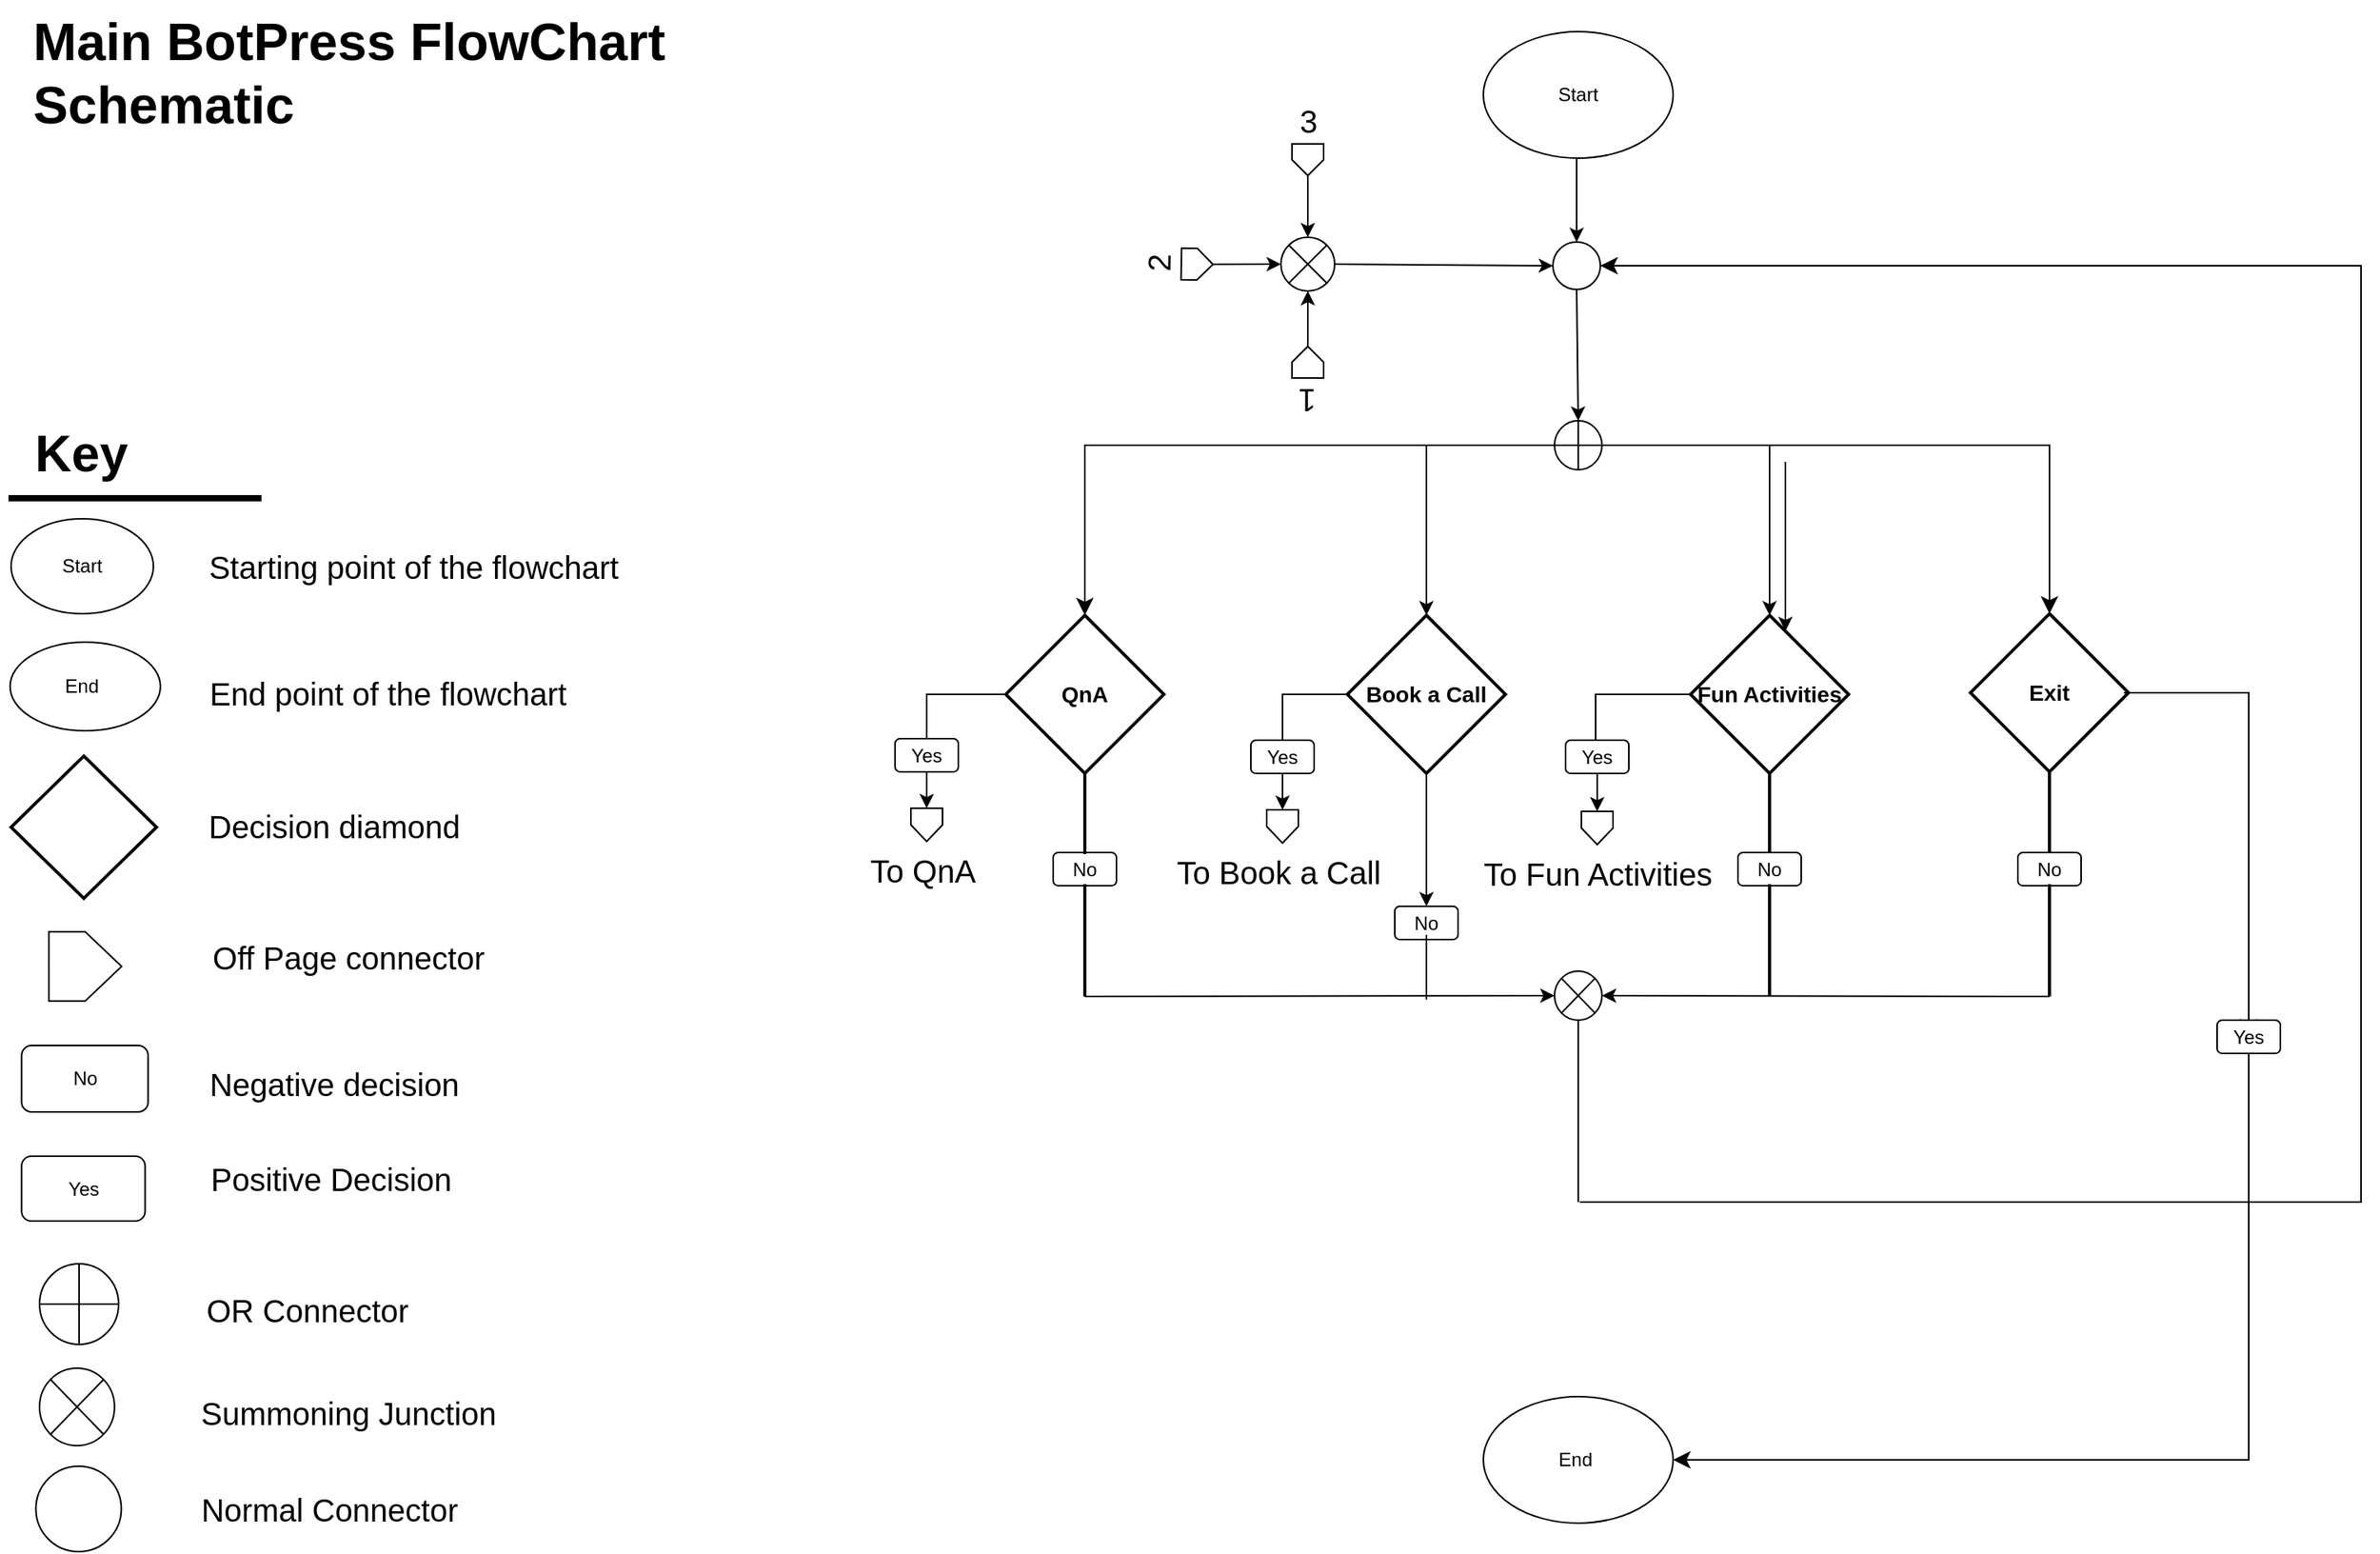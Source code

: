 <mxfile version="24.6.4" type="device">
  <diagram id="C5RBs43oDa-KdzZeNtuy" name="Page-1">
    <mxGraphModel dx="2261" dy="839" grid="1" gridSize="10" guides="1" tooltips="1" connect="1" arrows="1" fold="1" page="1" pageScale="1" pageWidth="827" pageHeight="1169" math="0" shadow="0">
      <root>
        <mxCell id="WIyWlLk6GJQsqaUBKTNV-0" />
        <mxCell id="WIyWlLk6GJQsqaUBKTNV-1" parent="WIyWlLk6GJQsqaUBKTNV-0" />
        <mxCell id="yUwyfiaK7U5Z7CPqH2BY-1" value="Start" style="ellipse;whiteSpace=wrap;html=1;" parent="WIyWlLk6GJQsqaUBKTNV-1" vertex="1">
          <mxGeometry x="119" y="45" width="120" height="80" as="geometry" />
        </mxCell>
        <mxCell id="yUwyfiaK7U5Z7CPqH2BY-13" value="QnA" style="strokeWidth=2;html=1;shape=mxgraph.flowchart.decision;whiteSpace=wrap;fontSize=14;horizontal=1;labelBackgroundColor=none;fontStyle=1" parent="WIyWlLk6GJQsqaUBKTNV-1" vertex="1">
          <mxGeometry x="-183" y="414" width="100" height="100" as="geometry" />
        </mxCell>
        <mxCell id="nwwSrx5HGY1ErbQ8Txnz-1" style="edgeStyle=orthogonalEdgeStyle;rounded=0;orthogonalLoop=1;jettySize=auto;html=1;exitX=0.5;exitY=1;exitDx=0;exitDy=0;exitPerimeter=0;entryX=0.5;entryY=0;entryDx=0;entryDy=0;" edge="1" parent="WIyWlLk6GJQsqaUBKTNV-1" source="yUwyfiaK7U5Z7CPqH2BY-14" target="yUwyfiaK7U5Z7CPqH2BY-36">
          <mxGeometry relative="1" as="geometry" />
        </mxCell>
        <mxCell id="yUwyfiaK7U5Z7CPqH2BY-14" value="Book a Call" style="strokeWidth=2;html=1;shape=mxgraph.flowchart.decision;whiteSpace=wrap;fontSize=14;horizontal=1;labelBackgroundColor=none;fontStyle=1" parent="WIyWlLk6GJQsqaUBKTNV-1" vertex="1">
          <mxGeometry x="33" y="414" width="100" height="100" as="geometry" />
        </mxCell>
        <mxCell id="yUwyfiaK7U5Z7CPqH2BY-15" value="Fun Activities" style="strokeWidth=2;html=1;shape=mxgraph.flowchart.decision;whiteSpace=wrap;fontSize=14;horizontal=1;labelBackgroundColor=none;fontStyle=1" parent="WIyWlLk6GJQsqaUBKTNV-1" vertex="1">
          <mxGeometry x="250" y="414" width="100" height="100" as="geometry" />
        </mxCell>
        <mxCell id="yUwyfiaK7U5Z7CPqH2BY-21" value="" style="verticalLabelPosition=bottom;verticalAlign=top;html=1;shape=mxgraph.flowchart.summing_function;" parent="WIyWlLk6GJQsqaUBKTNV-1" vertex="1">
          <mxGeometry x="164" y="291" width="30" height="31" as="geometry" />
        </mxCell>
        <mxCell id="yUwyfiaK7U5Z7CPqH2BY-23" value="" style="edgeStyle=segmentEdgeStyle;endArrow=classic;html=1;curved=0;rounded=0;endSize=8;startSize=8;exitX=1;exitY=0.5;exitDx=0;exitDy=0;exitPerimeter=0;entryX=0.5;entryY=0;entryDx=0;entryDy=0;entryPerimeter=0;" parent="WIyWlLk6GJQsqaUBKTNV-1" source="yUwyfiaK7U5Z7CPqH2BY-21" target="yUwyfiaK7U5Z7CPqH2BY-78" edge="1">
          <mxGeometry width="50" height="50" relative="1" as="geometry">
            <mxPoint x="165" y="421" as="sourcePoint" />
            <mxPoint x="445" y="391" as="targetPoint" />
          </mxGeometry>
        </mxCell>
        <mxCell id="yUwyfiaK7U5Z7CPqH2BY-25" value="" style="endArrow=classic;html=1;rounded=0;entryX=0.5;entryY=0;entryDx=0;entryDy=0;entryPerimeter=0;" parent="WIyWlLk6GJQsqaUBKTNV-1" target="yUwyfiaK7U5Z7CPqH2BY-14" edge="1">
          <mxGeometry width="50" height="50" relative="1" as="geometry">
            <mxPoint x="83" y="307" as="sourcePoint" />
            <mxPoint x="82" y="387" as="targetPoint" />
          </mxGeometry>
        </mxCell>
        <mxCell id="yUwyfiaK7U5Z7CPqH2BY-26" value="" style="endArrow=classic;html=1;rounded=0;entryX=0.5;entryY=0;entryDx=0;entryDy=0;entryPerimeter=0;" parent="WIyWlLk6GJQsqaUBKTNV-1" target="yUwyfiaK7U5Z7CPqH2BY-15" edge="1">
          <mxGeometry width="50" height="50" relative="1" as="geometry">
            <mxPoint x="300" y="307" as="sourcePoint" />
            <mxPoint x="300" y="387" as="targetPoint" />
          </mxGeometry>
        </mxCell>
        <mxCell id="yUwyfiaK7U5Z7CPqH2BY-27" value="" style="verticalLabelPosition=bottom;verticalAlign=top;html=1;shape=mxgraph.flowchart.or;" parent="WIyWlLk6GJQsqaUBKTNV-1" vertex="1">
          <mxGeometry x="164" y="639" width="30" height="31" as="geometry" />
        </mxCell>
        <mxCell id="yUwyfiaK7U5Z7CPqH2BY-32" value="" style="endArrow=classic;html=1;rounded=0;entryX=0;entryY=0.5;entryDx=0;entryDy=0;entryPerimeter=0;exitX=1;exitY=0.5;exitDx=0;exitDy=0;exitPerimeter=0;" parent="WIyWlLk6GJQsqaUBKTNV-1" source="yUwyfiaK7U5Z7CPqH2BY-45" target="yUwyfiaK7U5Z7CPqH2BY-27" edge="1">
          <mxGeometry width="50" height="50" relative="1" as="geometry">
            <mxPoint x="-75" y="654" as="sourcePoint" />
            <mxPoint x="215" y="414" as="targetPoint" />
          </mxGeometry>
        </mxCell>
        <mxCell id="yUwyfiaK7U5Z7CPqH2BY-33" value="" style="endArrow=classic;html=1;rounded=0;entryX=1;entryY=0.5;entryDx=0;entryDy=0;entryPerimeter=0;exitX=1;exitY=0.5;exitDx=0;exitDy=0;exitPerimeter=0;" parent="WIyWlLk6GJQsqaUBKTNV-1" source="yUwyfiaK7U5Z7CPqH2BY-46" target="yUwyfiaK7U5Z7CPqH2BY-27" edge="1">
          <mxGeometry width="50" height="50" relative="1" as="geometry">
            <mxPoint x="445" y="654" as="sourcePoint" />
            <mxPoint x="215" y="414" as="targetPoint" />
          </mxGeometry>
        </mxCell>
        <mxCell id="yUwyfiaK7U5Z7CPqH2BY-34" value="No" style="rounded=1;whiteSpace=wrap;html=1;" parent="WIyWlLk6GJQsqaUBKTNV-1" vertex="1">
          <mxGeometry x="457" y="564" width="40" height="21" as="geometry" />
        </mxCell>
        <mxCell id="yUwyfiaK7U5Z7CPqH2BY-35" value="No" style="rounded=1;whiteSpace=wrap;html=1;" parent="WIyWlLk6GJQsqaUBKTNV-1" vertex="1">
          <mxGeometry x="280" y="564" width="40" height="21" as="geometry" />
        </mxCell>
        <mxCell id="yUwyfiaK7U5Z7CPqH2BY-36" value="No" style="rounded=1;whiteSpace=wrap;html=1;" parent="WIyWlLk6GJQsqaUBKTNV-1" vertex="1">
          <mxGeometry x="63" y="598" width="40" height="21" as="geometry" />
        </mxCell>
        <mxCell id="yUwyfiaK7U5Z7CPqH2BY-37" value="No" style="rounded=1;whiteSpace=wrap;html=1;" parent="WIyWlLk6GJQsqaUBKTNV-1" vertex="1">
          <mxGeometry x="-153" y="564" width="40" height="21" as="geometry" />
        </mxCell>
        <mxCell id="yUwyfiaK7U5Z7CPqH2BY-40" value="" style="line;strokeWidth=2;direction=south;html=1;" parent="WIyWlLk6GJQsqaUBKTNV-1" vertex="1">
          <mxGeometry x="-138" y="514" width="10" height="51" as="geometry" />
        </mxCell>
        <mxCell id="yUwyfiaK7U5Z7CPqH2BY-41" value="" style="line;strokeWidth=2;direction=south;html=1;" parent="WIyWlLk6GJQsqaUBKTNV-1" vertex="1">
          <mxGeometry x="472" y="513" width="10" height="51" as="geometry" />
        </mxCell>
        <mxCell id="yUwyfiaK7U5Z7CPqH2BY-42" value="" style="line;strokeWidth=2;direction=south;html=1;" parent="WIyWlLk6GJQsqaUBKTNV-1" vertex="1">
          <mxGeometry x="295" y="513" width="10" height="51" as="geometry" />
        </mxCell>
        <mxCell id="yUwyfiaK7U5Z7CPqH2BY-45" value="" style="line;strokeWidth=2;direction=south;html=1;" parent="WIyWlLk6GJQsqaUBKTNV-1" vertex="1">
          <mxGeometry x="-138" y="584" width="10" height="71" as="geometry" />
        </mxCell>
        <mxCell id="yUwyfiaK7U5Z7CPqH2BY-46" value="" style="line;strokeWidth=2;direction=south;html=1;" parent="WIyWlLk6GJQsqaUBKTNV-1" vertex="1">
          <mxGeometry x="472" y="584" width="10" height="71" as="geometry" />
        </mxCell>
        <mxCell id="yUwyfiaK7U5Z7CPqH2BY-47" value="" style="line;strokeWidth=2;direction=south;html=1;" parent="WIyWlLk6GJQsqaUBKTNV-1" vertex="1">
          <mxGeometry x="295" y="584" width="10" height="71" as="geometry" />
        </mxCell>
        <mxCell id="yUwyfiaK7U5Z7CPqH2BY-49" value="" style="verticalLabelPosition=bottom;verticalAlign=top;html=1;shape=mxgraph.flowchart.on-page_reference;" parent="WIyWlLk6GJQsqaUBKTNV-1" vertex="1">
          <mxGeometry x="163" y="178" width="30" height="30" as="geometry" />
        </mxCell>
        <mxCell id="yUwyfiaK7U5Z7CPqH2BY-51" value="" style="endArrow=classic;html=1;rounded=0;entryX=0.5;entryY=0;entryDx=0;entryDy=0;entryPerimeter=0;exitX=0.5;exitY=1;exitDx=0;exitDy=0;exitPerimeter=0;" parent="WIyWlLk6GJQsqaUBKTNV-1" source="yUwyfiaK7U5Z7CPqH2BY-49" target="yUwyfiaK7U5Z7CPqH2BY-21" edge="1">
          <mxGeometry width="50" height="50" relative="1" as="geometry">
            <mxPoint x="158" y="250" as="sourcePoint" />
            <mxPoint x="208" y="200" as="targetPoint" />
          </mxGeometry>
        </mxCell>
        <mxCell id="yUwyfiaK7U5Z7CPqH2BY-52" value="" style="endArrow=classic;html=1;rounded=0;exitX=0.5;exitY=1;exitDx=0;exitDy=0;entryX=0.5;entryY=0;entryDx=0;entryDy=0;entryPerimeter=0;" parent="WIyWlLk6GJQsqaUBKTNV-1" target="yUwyfiaK7U5Z7CPqH2BY-49" edge="1">
          <mxGeometry width="50" height="50" relative="1" as="geometry">
            <mxPoint x="178" y="125" as="sourcePoint" />
            <mxPoint x="208" y="200" as="targetPoint" />
          </mxGeometry>
        </mxCell>
        <mxCell id="yUwyfiaK7U5Z7CPqH2BY-57" value="" style="edgeStyle=elbowEdgeStyle;elbow=horizontal;endArrow=classic;html=1;curved=0;rounded=0;endSize=8;startSize=8;entryX=1;entryY=0.5;entryDx=0;entryDy=0;entryPerimeter=0;" parent="WIyWlLk6GJQsqaUBKTNV-1" edge="1">
          <mxGeometry width="50" height="50" relative="1" as="geometry">
            <mxPoint x="180" y="785" as="sourcePoint" />
            <mxPoint x="193" y="193" as="targetPoint" />
            <Array as="points">
              <mxPoint x="674" y="389.5" />
            </Array>
          </mxGeometry>
        </mxCell>
        <mxCell id="yUwyfiaK7U5Z7CPqH2BY-65" value="1" style="verticalLabelPosition=top;verticalAlign=bottom;html=1;shape=offPageConnector;rounded=0;size=0.5;rotation=-180;fontSize=20;labelPosition=center;align=center;" parent="WIyWlLk6GJQsqaUBKTNV-1" vertex="1">
          <mxGeometry x="-2" y="244" width="20" height="20" as="geometry" />
        </mxCell>
        <mxCell id="yUwyfiaK7U5Z7CPqH2BY-58" value="" style="verticalLabelPosition=bottom;verticalAlign=top;html=1;shape=mxgraph.flowchart.or;" parent="WIyWlLk6GJQsqaUBKTNV-1" vertex="1">
          <mxGeometry x="-9" y="175" width="34" height="34" as="geometry" />
        </mxCell>
        <mxCell id="yUwyfiaK7U5Z7CPqH2BY-68" value="3" style="verticalLabelPosition=top;verticalAlign=bottom;html=1;shape=offPageConnector;rounded=0;size=0.5;rotation=0;fontSize=20;labelPosition=center;align=center;" parent="WIyWlLk6GJQsqaUBKTNV-1" vertex="1">
          <mxGeometry x="-2" y="116" width="20" height="20" as="geometry" />
        </mxCell>
        <mxCell id="yUwyfiaK7U5Z7CPqH2BY-69" value="2" style="verticalLabelPosition=top;verticalAlign=bottom;html=1;shape=offPageConnector;rounded=0;size=0.5;rotation=-89;fontSize=20;labelPosition=center;align=center;" parent="WIyWlLk6GJQsqaUBKTNV-1" vertex="1">
          <mxGeometry x="-72" y="182" width="20" height="20" as="geometry" />
        </mxCell>
        <mxCell id="yUwyfiaK7U5Z7CPqH2BY-70" value="" style="endArrow=classic;html=1;rounded=0;exitX=1;exitY=0.5;exitDx=0;exitDy=0;exitPerimeter=0;entryX=0;entryY=0.5;entryDx=0;entryDy=0;entryPerimeter=0;" parent="WIyWlLk6GJQsqaUBKTNV-1" source="yUwyfiaK7U5Z7CPqH2BY-58" target="yUwyfiaK7U5Z7CPqH2BY-49" edge="1">
          <mxGeometry width="50" height="50" relative="1" as="geometry">
            <mxPoint x="158" y="410" as="sourcePoint" />
            <mxPoint x="208" y="360" as="targetPoint" />
          </mxGeometry>
        </mxCell>
        <mxCell id="yUwyfiaK7U5Z7CPqH2BY-71" value="" style="edgeStyle=segmentEdgeStyle;endArrow=classic;html=1;curved=0;rounded=0;endSize=8;startSize=8;exitX=0;exitY=0.5;exitDx=0;exitDy=0;exitPerimeter=0;entryX=0.5;entryY=0;entryDx=0;entryDy=0;entryPerimeter=0;" parent="WIyWlLk6GJQsqaUBKTNV-1" source="yUwyfiaK7U5Z7CPqH2BY-21" target="yUwyfiaK7U5Z7CPqH2BY-13" edge="1">
          <mxGeometry width="50" height="50" relative="1" as="geometry">
            <mxPoint x="155" y="471" as="sourcePoint" />
            <mxPoint x="205" y="421" as="targetPoint" />
          </mxGeometry>
        </mxCell>
        <mxCell id="yUwyfiaK7U5Z7CPqH2BY-72" value="To Fun Activities" style="verticalLabelPosition=bottom;verticalAlign=top;html=1;shape=offPageConnector;rounded=0;size=0.5;rotation=0;fontSize=20;" parent="WIyWlLk6GJQsqaUBKTNV-1" vertex="1">
          <mxGeometry x="181" y="538" width="20" height="21" as="geometry" />
        </mxCell>
        <mxCell id="yUwyfiaK7U5Z7CPqH2BY-73" value="To Book a Call&amp;nbsp;" style="verticalLabelPosition=bottom;verticalAlign=top;html=1;shape=offPageConnector;rounded=0;size=0.5;rotation=0;fontSize=20;" parent="WIyWlLk6GJQsqaUBKTNV-1" vertex="1">
          <mxGeometry x="-18" y="537" width="20" height="21" as="geometry" />
        </mxCell>
        <mxCell id="yUwyfiaK7U5Z7CPqH2BY-74" value="To QnA&amp;nbsp;" style="verticalLabelPosition=bottom;verticalAlign=top;html=1;shape=offPageConnector;rounded=0;size=0.5;rotation=0;fontSize=20;" parent="WIyWlLk6GJQsqaUBKTNV-1" vertex="1">
          <mxGeometry x="-243" y="536" width="20" height="21" as="geometry" />
        </mxCell>
        <mxCell id="yUwyfiaK7U5Z7CPqH2BY-78" value="Exit" style="strokeWidth=2;html=1;shape=mxgraph.flowchart.decision;whiteSpace=wrap;fontSize=14;horizontal=1;labelBackgroundColor=none;fontStyle=1" parent="WIyWlLk6GJQsqaUBKTNV-1" vertex="1">
          <mxGeometry x="427" y="413" width="100" height="100" as="geometry" />
        </mxCell>
        <mxCell id="yUwyfiaK7U5Z7CPqH2BY-79" value="" style="endArrow=classic;html=1;rounded=0;exitX=0.5;exitY=1;exitDx=0;exitDy=0;entryX=0.5;entryY=0;entryDx=0;entryDy=0;entryPerimeter=0;" parent="WIyWlLk6GJQsqaUBKTNV-1" source="yUwyfiaK7U5Z7CPqH2BY-68" target="yUwyfiaK7U5Z7CPqH2BY-58" edge="1">
          <mxGeometry width="50" height="50" relative="1" as="geometry">
            <mxPoint x="158" y="400" as="sourcePoint" />
            <mxPoint x="208" y="350" as="targetPoint" />
          </mxGeometry>
        </mxCell>
        <mxCell id="yUwyfiaK7U5Z7CPqH2BY-80" value="" style="endArrow=classic;html=1;rounded=0;exitX=0.5;exitY=1;exitDx=0;exitDy=0;entryX=0.5;entryY=1;entryDx=0;entryDy=0;entryPerimeter=0;" parent="WIyWlLk6GJQsqaUBKTNV-1" source="yUwyfiaK7U5Z7CPqH2BY-65" target="yUwyfiaK7U5Z7CPqH2BY-58" edge="1">
          <mxGeometry width="50" height="50" relative="1" as="geometry">
            <mxPoint x="18" y="146" as="sourcePoint" />
            <mxPoint x="18" y="185" as="targetPoint" />
          </mxGeometry>
        </mxCell>
        <mxCell id="yUwyfiaK7U5Z7CPqH2BY-81" value="" style="endArrow=classic;html=1;rounded=0;exitX=0.5;exitY=1;exitDx=0;exitDy=0;entryX=0;entryY=0.5;entryDx=0;entryDy=0;entryPerimeter=0;" parent="WIyWlLk6GJQsqaUBKTNV-1" source="yUwyfiaK7U5Z7CPqH2BY-69" target="yUwyfiaK7U5Z7CPqH2BY-58" edge="1">
          <mxGeometry width="50" height="50" relative="1" as="geometry">
            <mxPoint x="28" y="156" as="sourcePoint" />
            <mxPoint x="8" y="210" as="targetPoint" />
          </mxGeometry>
        </mxCell>
        <mxCell id="yUwyfiaK7U5Z7CPqH2BY-82" value="Yes" style="rounded=1;whiteSpace=wrap;html=1;" parent="WIyWlLk6GJQsqaUBKTNV-1" vertex="1">
          <mxGeometry x="-253" y="492" width="40" height="21" as="geometry" />
        </mxCell>
        <mxCell id="yUwyfiaK7U5Z7CPqH2BY-83" value="Yes" style="rounded=1;whiteSpace=wrap;html=1;" parent="WIyWlLk6GJQsqaUBKTNV-1" vertex="1">
          <mxGeometry x="-28" y="493" width="40" height="21" as="geometry" />
        </mxCell>
        <mxCell id="yUwyfiaK7U5Z7CPqH2BY-84" value="Yes" style="rounded=1;whiteSpace=wrap;html=1;" parent="WIyWlLk6GJQsqaUBKTNV-1" vertex="1">
          <mxGeometry x="171" y="493" width="40" height="21" as="geometry" />
        </mxCell>
        <mxCell id="yUwyfiaK7U5Z7CPqH2BY-91" value="" style="endArrow=none;html=1;rounded=0;entryX=0.5;entryY=1;entryDx=0;entryDy=0;entryPerimeter=0;" parent="WIyWlLk6GJQsqaUBKTNV-1" target="yUwyfiaK7U5Z7CPqH2BY-27" edge="1">
          <mxGeometry width="50" height="50" relative="1" as="geometry">
            <mxPoint x="179" y="785" as="sourcePoint" />
            <mxPoint x="178" y="655.0" as="targetPoint" />
          </mxGeometry>
        </mxCell>
        <mxCell id="yUwyfiaK7U5Z7CPqH2BY-92" value="" style="endArrow=classic;html=1;rounded=0;exitX=0.5;exitY=1;exitDx=0;exitDy=0;entryX=0.5;entryY=0;entryDx=0;entryDy=0;" parent="WIyWlLk6GJQsqaUBKTNV-1" source="yUwyfiaK7U5Z7CPqH2BY-82" target="yUwyfiaK7U5Z7CPqH2BY-74" edge="1">
          <mxGeometry width="50" height="50" relative="1" as="geometry">
            <mxPoint x="-83" y="485" as="sourcePoint" />
            <mxPoint x="-33" y="435" as="targetPoint" />
          </mxGeometry>
        </mxCell>
        <mxCell id="yUwyfiaK7U5Z7CPqH2BY-93" value="" style="endArrow=classic;html=1;rounded=0;exitX=0.5;exitY=1;exitDx=0;exitDy=0;entryX=0.5;entryY=0;entryDx=0;entryDy=0;" parent="WIyWlLk6GJQsqaUBKTNV-1" source="yUwyfiaK7U5Z7CPqH2BY-83" target="yUwyfiaK7U5Z7CPqH2BY-73" edge="1">
          <mxGeometry width="50" height="50" relative="1" as="geometry">
            <mxPoint x="-56" y="485" as="sourcePoint" />
            <mxPoint x="-6" y="435" as="targetPoint" />
          </mxGeometry>
        </mxCell>
        <mxCell id="yUwyfiaK7U5Z7CPqH2BY-94" value="" style="endArrow=classic;html=1;rounded=0;exitX=0.5;exitY=1;exitDx=0;exitDy=0;entryX=0.5;entryY=0;entryDx=0;entryDy=0;" parent="WIyWlLk6GJQsqaUBKTNV-1" source="yUwyfiaK7U5Z7CPqH2BY-84" target="yUwyfiaK7U5Z7CPqH2BY-72" edge="1">
          <mxGeometry width="50" height="50" relative="1" as="geometry">
            <mxPoint x="-56" y="485" as="sourcePoint" />
            <mxPoint x="-6" y="435" as="targetPoint" />
          </mxGeometry>
        </mxCell>
        <mxCell id="yUwyfiaK7U5Z7CPqH2BY-97" value="End&amp;nbsp;" style="ellipse;whiteSpace=wrap;html=1;" parent="WIyWlLk6GJQsqaUBKTNV-1" vertex="1">
          <mxGeometry x="119" y="908" width="120" height="80" as="geometry" />
        </mxCell>
        <mxCell id="yUwyfiaK7U5Z7CPqH2BY-101" value="" style="edgeStyle=elbowEdgeStyle;elbow=horizontal;endArrow=classic;html=1;curved=0;rounded=0;endSize=8;startSize=8;exitX=1;exitY=0.5;exitDx=0;exitDy=0;exitPerimeter=0;entryX=1;entryY=0.5;entryDx=0;entryDy=0;" parent="WIyWlLk6GJQsqaUBKTNV-1" source="yUwyfiaK7U5Z7CPqH2BY-102" target="yUwyfiaK7U5Z7CPqH2BY-97" edge="1">
          <mxGeometry width="50" height="50" relative="1" as="geometry">
            <mxPoint x="223" y="809" as="sourcePoint" />
            <mxPoint x="273" y="759" as="targetPoint" />
            <Array as="points">
              <mxPoint x="603" y="709" />
            </Array>
          </mxGeometry>
        </mxCell>
        <mxCell id="yUwyfiaK7U5Z7CPqH2BY-103" value="" style="edgeStyle=elbowEdgeStyle;elbow=horizontal;endArrow=classic;html=1;curved=0;rounded=0;endSize=8;startSize=8;entryX=1;entryY=0.5;entryDx=0;entryDy=0;" parent="WIyWlLk6GJQsqaUBKTNV-1" edge="1">
          <mxGeometry width="50" height="50" relative="1" as="geometry">
            <mxPoint x="524" y="463" as="sourcePoint" />
            <mxPoint x="603" y="680.25" as="targetPoint" />
            <Array as="points">
              <mxPoint x="603" y="608.75" />
            </Array>
          </mxGeometry>
        </mxCell>
        <mxCell id="yUwyfiaK7U5Z7CPqH2BY-102" value="Yes" style="rounded=1;whiteSpace=wrap;html=1;" parent="WIyWlLk6GJQsqaUBKTNV-1" vertex="1">
          <mxGeometry x="583" y="670" width="40" height="21" as="geometry" />
        </mxCell>
        <mxCell id="yUwyfiaK7U5Z7CPqH2BY-104" value="" style="endArrow=none;html=1;rounded=0;exitX=0;exitY=0.5;exitDx=0;exitDy=0;exitPerimeter=0;entryX=0.5;entryY=0;entryDx=0;entryDy=0;" parent="WIyWlLk6GJQsqaUBKTNV-1" edge="1">
          <mxGeometry width="50" height="50" relative="1" as="geometry">
            <mxPoint x="249" y="464" as="sourcePoint" />
            <mxPoint x="190" y="493" as="targetPoint" />
            <Array as="points">
              <mxPoint x="190" y="464" />
            </Array>
          </mxGeometry>
        </mxCell>
        <mxCell id="yUwyfiaK7U5Z7CPqH2BY-106" value="" style="endArrow=none;html=1;rounded=0;exitX=0;exitY=0.5;exitDx=0;exitDy=0;exitPerimeter=0;entryX=0.5;entryY=0;entryDx=0;entryDy=0;" parent="WIyWlLk6GJQsqaUBKTNV-1" source="yUwyfiaK7U5Z7CPqH2BY-14" target="yUwyfiaK7U5Z7CPqH2BY-83" edge="1">
          <mxGeometry width="50" height="50" relative="1" as="geometry">
            <mxPoint x="223" y="809" as="sourcePoint" />
            <mxPoint x="273" y="759" as="targetPoint" />
            <Array as="points">
              <mxPoint x="-8" y="464" />
            </Array>
          </mxGeometry>
        </mxCell>
        <mxCell id="yUwyfiaK7U5Z7CPqH2BY-107" value="" style="endArrow=none;html=1;rounded=0;exitX=0;exitY=0.5;exitDx=0;exitDy=0;exitPerimeter=0;entryX=0.5;entryY=0;entryDx=0;entryDy=0;" parent="WIyWlLk6GJQsqaUBKTNV-1" source="yUwyfiaK7U5Z7CPqH2BY-13" target="yUwyfiaK7U5Z7CPqH2BY-82" edge="1">
          <mxGeometry width="50" height="50" relative="1" as="geometry">
            <mxPoint x="196" y="809" as="sourcePoint" />
            <mxPoint x="246" y="759" as="targetPoint" />
            <Array as="points">
              <mxPoint x="-233" y="464" />
            </Array>
          </mxGeometry>
        </mxCell>
        <mxCell id="yUwyfiaK7U5Z7CPqH2BY-108" value="&lt;h1 style=&quot;margin-top: 0px; font-size: 33px;&quot;&gt;Main BotPress FlowChart Schematic&lt;/h1&gt;" style="text;html=1;whiteSpace=wrap;overflow=hidden;rounded=0;fontSize=33;" parent="WIyWlLk6GJQsqaUBKTNV-1" vertex="1">
          <mxGeometry x="-800" y="25" width="450" height="100" as="geometry" />
        </mxCell>
        <mxCell id="yUwyfiaK7U5Z7CPqH2BY-112" value="" style="verticalLabelPosition=bottom;verticalAlign=top;html=1;shape=mxgraph.flowchart.or;" parent="WIyWlLk6GJQsqaUBKTNV-1" vertex="1">
          <mxGeometry x="-794" y="890" width="47.42" height="49" as="geometry" />
        </mxCell>
        <mxCell id="yUwyfiaK7U5Z7CPqH2BY-113" value="" style="verticalLabelPosition=bottom;verticalAlign=top;html=1;shape=mxgraph.flowchart.summing_function;" parent="WIyWlLk6GJQsqaUBKTNV-1" vertex="1">
          <mxGeometry x="-794" y="824" width="50" height="51" as="geometry" />
        </mxCell>
        <mxCell id="yUwyfiaK7U5Z7CPqH2BY-114" value="" style="verticalLabelPosition=bottom;verticalAlign=top;html=1;shape=mxgraph.flowchart.on-page_reference;" parent="WIyWlLk6GJQsqaUBKTNV-1" vertex="1">
          <mxGeometry x="-796.29" y="952" width="54" height="54" as="geometry" />
        </mxCell>
        <mxCell id="yUwyfiaK7U5Z7CPqH2BY-116" value="End&amp;nbsp;" style="ellipse;whiteSpace=wrap;html=1;" parent="WIyWlLk6GJQsqaUBKTNV-1" vertex="1">
          <mxGeometry x="-812.63" y="431" width="95.07" height="56" as="geometry" />
        </mxCell>
        <mxCell id="yUwyfiaK7U5Z7CPqH2BY-117" value="" style="endArrow=classic;html=1;rounded=0;entryX=0.5;entryY=0;entryDx=0;entryDy=0;entryPerimeter=0;" parent="WIyWlLk6GJQsqaUBKTNV-1" edge="1">
          <mxGeometry width="50" height="50" relative="1" as="geometry">
            <mxPoint x="310" y="317" as="sourcePoint" />
            <mxPoint x="310" y="424" as="targetPoint" />
          </mxGeometry>
        </mxCell>
        <mxCell id="yUwyfiaK7U5Z7CPqH2BY-118" value="" style="strokeWidth=2;html=1;shape=mxgraph.flowchart.decision;whiteSpace=wrap;fontSize=14;horizontal=1;labelBackgroundColor=none;fontStyle=1" parent="WIyWlLk6GJQsqaUBKTNV-1" vertex="1">
          <mxGeometry x="-812" y="503" width="92" height="90" as="geometry" />
        </mxCell>
        <mxCell id="yUwyfiaK7U5Z7CPqH2BY-119" value="Yes" style="rounded=1;whiteSpace=wrap;html=1;" parent="WIyWlLk6GJQsqaUBKTNV-1" vertex="1">
          <mxGeometry x="-805.34" y="756" width="78.1" height="41" as="geometry" />
        </mxCell>
        <mxCell id="yUwyfiaK7U5Z7CPqH2BY-120" value="No" style="rounded=1;whiteSpace=wrap;html=1;" parent="WIyWlLk6GJQsqaUBKTNV-1" vertex="1">
          <mxGeometry x="-805.34" y="686" width="80.01" height="42" as="geometry" />
        </mxCell>
        <mxCell id="yUwyfiaK7U5Z7CPqH2BY-121" value="Start" style="ellipse;whiteSpace=wrap;html=1;" parent="WIyWlLk6GJQsqaUBKTNV-1" vertex="1">
          <mxGeometry x="-812" y="353" width="90" height="60" as="geometry" />
        </mxCell>
        <mxCell id="yUwyfiaK7U5Z7CPqH2BY-128" value="" style="verticalLabelPosition=bottom;verticalAlign=top;html=1;shape=offPageConnector;rounded=0;size=0.5;rotation=-90;fontSize=20;" parent="WIyWlLk6GJQsqaUBKTNV-1" vertex="1">
          <mxGeometry x="-787" y="613" width="43.81" height="46" as="geometry" />
        </mxCell>
        <mxCell id="yUwyfiaK7U5Z7CPqH2BY-132" value="Key" style="text;strokeColor=none;fillColor=none;html=1;fontSize=32;fontStyle=1;verticalAlign=middle;align=center;" parent="WIyWlLk6GJQsqaUBKTNV-1" vertex="1">
          <mxGeometry x="-818.34" y="292" width="100" height="40" as="geometry" />
        </mxCell>
        <mxCell id="yUwyfiaK7U5Z7CPqH2BY-133" value="&lt;span style=&quot;font-weight: normal;&quot;&gt;&lt;font style=&quot;font-size: 20px;&quot;&gt;Normal Connector&lt;/font&gt;&lt;/span&gt;" style="text;strokeColor=none;fillColor=none;html=1;fontSize=24;fontStyle=1;verticalAlign=middle;align=center;" parent="WIyWlLk6GJQsqaUBKTNV-1" vertex="1">
          <mxGeometry x="-661" y="959" width="100" height="40" as="geometry" />
        </mxCell>
        <mxCell id="yUwyfiaK7U5Z7CPqH2BY-134" value="&lt;span style=&quot;font-weight: normal;&quot;&gt;&lt;font style=&quot;font-size: 20px;&quot;&gt;Summoning Junction&lt;/font&gt;&lt;/span&gt;" style="text;strokeColor=none;fillColor=none;html=1;fontSize=24;fontStyle=1;verticalAlign=middle;align=center;" parent="WIyWlLk6GJQsqaUBKTNV-1" vertex="1">
          <mxGeometry x="-649" y="897.5" width="100" height="40" as="geometry" />
        </mxCell>
        <mxCell id="yUwyfiaK7U5Z7CPqH2BY-135" value="&lt;span style=&quot;font-weight: normal;&quot;&gt;&lt;font style=&quot;font-size: 20px;&quot;&gt;OR Connector&lt;/font&gt;&lt;/span&gt;" style="text;strokeColor=none;fillColor=none;html=1;fontSize=24;fontStyle=1;verticalAlign=middle;align=center;" parent="WIyWlLk6GJQsqaUBKTNV-1" vertex="1">
          <mxGeometry x="-675" y="833" width="100" height="40" as="geometry" />
        </mxCell>
        <mxCell id="yUwyfiaK7U5Z7CPqH2BY-136" value="&lt;span style=&quot;font-weight: normal;&quot;&gt;&lt;font style=&quot;font-size: 20px;&quot;&gt;Positive Decision&lt;/font&gt;&lt;/span&gt;" style="text;strokeColor=none;fillColor=none;html=1;fontSize=24;fontStyle=1;verticalAlign=middle;align=center;" parent="WIyWlLk6GJQsqaUBKTNV-1" vertex="1">
          <mxGeometry x="-660" y="750" width="100" height="40" as="geometry" />
        </mxCell>
        <mxCell id="yUwyfiaK7U5Z7CPqH2BY-137" value="&lt;span style=&quot;font-weight: normal;&quot;&gt;&lt;font style=&quot;font-size: 20px;&quot;&gt;Off Page connector&lt;/font&gt;&lt;/span&gt;" style="text;strokeColor=none;fillColor=none;html=1;fontSize=24;fontStyle=1;verticalAlign=middle;align=center;" parent="WIyWlLk6GJQsqaUBKTNV-1" vertex="1">
          <mxGeometry x="-649" y="610" width="100" height="40" as="geometry" />
        </mxCell>
        <mxCell id="yUwyfiaK7U5Z7CPqH2BY-141" value="&lt;span style=&quot;font-weight: normal;&quot;&gt;&lt;font style=&quot;font-size: 20px;&quot;&gt;Decision diamond&lt;/font&gt;&lt;/span&gt;" style="text;strokeColor=none;fillColor=none;html=1;fontSize=24;fontStyle=1;verticalAlign=middle;align=center;" parent="WIyWlLk6GJQsqaUBKTNV-1" vertex="1">
          <mxGeometry x="-658" y="527" width="100" height="40" as="geometry" />
        </mxCell>
        <mxCell id="yUwyfiaK7U5Z7CPqH2BY-142" value="&lt;span style=&quot;font-weight: normal;&quot;&gt;&lt;font style=&quot;font-size: 20px;&quot;&gt;End point of the flowchart&lt;/font&gt;&lt;/span&gt;" style="text;strokeColor=none;fillColor=none;html=1;fontSize=24;fontStyle=1;verticalAlign=middle;align=center;" parent="WIyWlLk6GJQsqaUBKTNV-1" vertex="1">
          <mxGeometry x="-624" y="443" width="100" height="40" as="geometry" />
        </mxCell>
        <mxCell id="yUwyfiaK7U5Z7CPqH2BY-143" value="&lt;span style=&quot;font-weight: normal;&quot;&gt;&lt;font style=&quot;font-size: 20px;&quot;&gt;Starting point of the flowchart&amp;nbsp;&lt;/font&gt;&lt;/span&gt;" style="text;strokeColor=none;fillColor=none;html=1;fontSize=24;fontStyle=1;verticalAlign=middle;align=center;" parent="WIyWlLk6GJQsqaUBKTNV-1" vertex="1">
          <mxGeometry x="-605" y="363" width="100" height="40" as="geometry" />
        </mxCell>
        <mxCell id="yUwyfiaK7U5Z7CPqH2BY-147" value="" style="line;strokeWidth=4;html=1;perimeter=backbonePerimeter;points=[];outlineConnect=0;" parent="WIyWlLk6GJQsqaUBKTNV-1" vertex="1">
          <mxGeometry x="-813.63" y="335" width="160" height="10" as="geometry" />
        </mxCell>
        <mxCell id="nwwSrx5HGY1ErbQ8Txnz-3" value="" style="endArrow=none;html=1;rounded=0;exitX=0.5;exitY=1;exitDx=0;exitDy=0;" edge="1" parent="WIyWlLk6GJQsqaUBKTNV-1">
          <mxGeometry width="50" height="50" relative="1" as="geometry">
            <mxPoint x="83" y="616" as="sourcePoint" />
            <mxPoint x="83" y="657" as="targetPoint" />
          </mxGeometry>
        </mxCell>
        <mxCell id="nwwSrx5HGY1ErbQ8Txnz-4" value="&lt;span style=&quot;font-weight: normal;&quot;&gt;&lt;font style=&quot;font-size: 20px;&quot;&gt;Negative decision&lt;/font&gt;&lt;/span&gt;" style="text;strokeColor=none;fillColor=none;html=1;fontSize=24;fontStyle=1;verticalAlign=middle;align=center;" vertex="1" parent="WIyWlLk6GJQsqaUBKTNV-1">
          <mxGeometry x="-658" y="690" width="100" height="40" as="geometry" />
        </mxCell>
      </root>
    </mxGraphModel>
  </diagram>
</mxfile>
